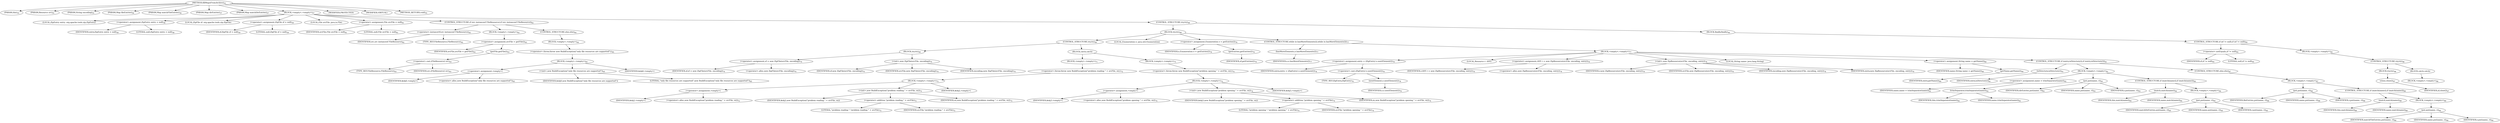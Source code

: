 digraph "fillMapsFromArchive" {  
"15" [label = <(METHOD,fillMapsFromArchive)<SUB>55</SUB>> ]
"8" [label = <(PARAM,this)<SUB>55</SUB>> ]
"16" [label = <(PARAM,Resource src)<SUB>55</SUB>> ]
"17" [label = <(PARAM,String encoding)<SUB>55</SUB>> ]
"18" [label = <(PARAM,Map fileEntries)<SUB>56</SUB>> ]
"19" [label = <(PARAM,Map matchFileEntries)<SUB>56</SUB>> ]
"20" [label = <(PARAM,Map dirEntries)<SUB>57</SUB>> ]
"21" [label = <(PARAM,Map matchDirEntries)<SUB>57</SUB>> ]
"22" [label = <(BLOCK,&lt;empty&gt;,&lt;empty&gt;)<SUB>57</SUB>> ]
"23" [label = <(LOCAL,ZipEntry entry: org.apache.tools.zip.ZipEntry)> ]
"24" [label = <(&lt;operator&gt;.assignment,ZipEntry entry = null)<SUB>58</SUB>> ]
"25" [label = <(IDENTIFIER,entry,ZipEntry entry = null)<SUB>58</SUB>> ]
"26" [label = <(LITERAL,null,ZipEntry entry = null)<SUB>58</SUB>> ]
"4" [label = <(LOCAL,ZipFile zf: org.apache.tools.zip.ZipFile)> ]
"27" [label = <(&lt;operator&gt;.assignment,ZipFile zf = null)<SUB>59</SUB>> ]
"28" [label = <(IDENTIFIER,zf,ZipFile zf = null)<SUB>59</SUB>> ]
"29" [label = <(LITERAL,null,ZipFile zf = null)<SUB>59</SUB>> ]
"30" [label = <(LOCAL,File srcFile: java.io.File)> ]
"31" [label = <(&lt;operator&gt;.assignment,File srcFile = null)<SUB>61</SUB>> ]
"32" [label = <(IDENTIFIER,srcFile,File srcFile = null)<SUB>61</SUB>> ]
"33" [label = <(LITERAL,null,File srcFile = null)<SUB>61</SUB>> ]
"34" [label = <(CONTROL_STRUCTURE,if (src instanceof FileResource),if (src instanceof FileResource))<SUB>62</SUB>> ]
"35" [label = <(&lt;operator&gt;.instanceOf,src instanceof FileResource)<SUB>62</SUB>> ]
"36" [label = <(IDENTIFIER,src,src instanceof FileResource)<SUB>62</SUB>> ]
"37" [label = <(TYPE_REF,FileResource,FileResource)<SUB>62</SUB>> ]
"38" [label = <(BLOCK,&lt;empty&gt;,&lt;empty&gt;)<SUB>62</SUB>> ]
"39" [label = <(&lt;operator&gt;.assignment,srcFile = getFile())<SUB>63</SUB>> ]
"40" [label = <(IDENTIFIER,srcFile,srcFile = getFile())<SUB>63</SUB>> ]
"41" [label = <(getFile,getFile())<SUB>63</SUB>> ]
"42" [label = <(&lt;operator&gt;.cast,(FileResource) src)<SUB>63</SUB>> ]
"43" [label = <(TYPE_REF,FileResource,FileResource)<SUB>63</SUB>> ]
"44" [label = <(IDENTIFIER,src,(FileResource) src)<SUB>63</SUB>> ]
"45" [label = <(CONTROL_STRUCTURE,else,else)<SUB>64</SUB>> ]
"46" [label = <(BLOCK,&lt;empty&gt;,&lt;empty&gt;)<SUB>64</SUB>> ]
"47" [label = <(&lt;operator&gt;.throw,throw new BuildException(&quot;only file resources are supported&quot;);)<SUB>65</SUB>> ]
"48" [label = <(BLOCK,&lt;empty&gt;,&lt;empty&gt;)<SUB>65</SUB>> ]
"49" [label = <(&lt;operator&gt;.assignment,&lt;empty&gt;)> ]
"50" [label = <(IDENTIFIER,$obj0,&lt;empty&gt;)> ]
"51" [label = <(&lt;operator&gt;.alloc,new BuildException(&quot;only file resources are supported&quot;))<SUB>65</SUB>> ]
"52" [label = <(&lt;init&gt;,new BuildException(&quot;only file resources are supported&quot;))<SUB>65</SUB>> ]
"53" [label = <(IDENTIFIER,$obj0,new BuildException(&quot;only file resources are supported&quot;))> ]
"54" [label = <(LITERAL,&quot;only file resources are supported&quot;,new BuildException(&quot;only file resources are supported&quot;))<SUB>65</SUB>> ]
"55" [label = <(IDENTIFIER,$obj0,&lt;empty&gt;)> ]
"56" [label = <(CONTROL_STRUCTURE,try,try)<SUB>68</SUB>> ]
"57" [label = <(BLOCK,try,try)<SUB>68</SUB>> ]
"58" [label = <(CONTROL_STRUCTURE,try,try)<SUB>69</SUB>> ]
"59" [label = <(BLOCK,try,try)<SUB>69</SUB>> ]
"60" [label = <(&lt;operator&gt;.assignment,zf = new ZipFile(srcFile, encoding))<SUB>70</SUB>> ]
"61" [label = <(IDENTIFIER,zf,zf = new ZipFile(srcFile, encoding))<SUB>70</SUB>> ]
"62" [label = <(&lt;operator&gt;.alloc,new ZipFile(srcFile, encoding))<SUB>70</SUB>> ]
"63" [label = <(&lt;init&gt;,new ZipFile(srcFile, encoding))<SUB>70</SUB>> ]
"3" [label = <(IDENTIFIER,zf,new ZipFile(srcFile, encoding))<SUB>70</SUB>> ]
"64" [label = <(IDENTIFIER,srcFile,new ZipFile(srcFile, encoding))<SUB>70</SUB>> ]
"65" [label = <(IDENTIFIER,encoding,new ZipFile(srcFile, encoding))<SUB>70</SUB>> ]
"66" [label = <(BLOCK,catch,catch)> ]
"67" [label = <(BLOCK,&lt;empty&gt;,&lt;empty&gt;)<SUB>71</SUB>> ]
"68" [label = <(&lt;operator&gt;.throw,throw new BuildException(&quot;problem reading &quot; + srcFile, ex);)<SUB>72</SUB>> ]
"69" [label = <(BLOCK,&lt;empty&gt;,&lt;empty&gt;)<SUB>72</SUB>> ]
"70" [label = <(&lt;operator&gt;.assignment,&lt;empty&gt;)> ]
"71" [label = <(IDENTIFIER,$obj2,&lt;empty&gt;)> ]
"72" [label = <(&lt;operator&gt;.alloc,new BuildException(&quot;problem reading &quot; + srcFile, ex))<SUB>72</SUB>> ]
"73" [label = <(&lt;init&gt;,new BuildException(&quot;problem reading &quot; + srcFile, ex))<SUB>72</SUB>> ]
"74" [label = <(IDENTIFIER,$obj2,new BuildException(&quot;problem reading &quot; + srcFile, ex))> ]
"75" [label = <(&lt;operator&gt;.addition,&quot;problem reading &quot; + srcFile)<SUB>72</SUB>> ]
"76" [label = <(LITERAL,&quot;problem reading &quot;,&quot;problem reading &quot; + srcFile)<SUB>72</SUB>> ]
"77" [label = <(IDENTIFIER,srcFile,&quot;problem reading &quot; + srcFile)<SUB>72</SUB>> ]
"78" [label = <(IDENTIFIER,ex,new BuildException(&quot;problem reading &quot; + srcFile, ex))<SUB>72</SUB>> ]
"79" [label = <(IDENTIFIER,$obj2,&lt;empty&gt;)> ]
"80" [label = <(BLOCK,&lt;empty&gt;,&lt;empty&gt;)<SUB>73</SUB>> ]
"81" [label = <(&lt;operator&gt;.throw,throw new BuildException(&quot;problem opening &quot; + srcFile, ex);)<SUB>74</SUB>> ]
"82" [label = <(BLOCK,&lt;empty&gt;,&lt;empty&gt;)<SUB>74</SUB>> ]
"83" [label = <(&lt;operator&gt;.assignment,&lt;empty&gt;)> ]
"84" [label = <(IDENTIFIER,$obj3,&lt;empty&gt;)> ]
"85" [label = <(&lt;operator&gt;.alloc,new BuildException(&quot;problem opening &quot; + srcFile, ex))<SUB>74</SUB>> ]
"86" [label = <(&lt;init&gt;,new BuildException(&quot;problem opening &quot; + srcFile, ex))<SUB>74</SUB>> ]
"87" [label = <(IDENTIFIER,$obj3,new BuildException(&quot;problem opening &quot; + srcFile, ex))> ]
"88" [label = <(&lt;operator&gt;.addition,&quot;problem opening &quot; + srcFile)<SUB>74</SUB>> ]
"89" [label = <(LITERAL,&quot;problem opening &quot;,&quot;problem opening &quot; + srcFile)<SUB>74</SUB>> ]
"90" [label = <(IDENTIFIER,srcFile,&quot;problem opening &quot; + srcFile)<SUB>74</SUB>> ]
"91" [label = <(IDENTIFIER,ex,new BuildException(&quot;problem opening &quot; + srcFile, ex))<SUB>74</SUB>> ]
"92" [label = <(IDENTIFIER,$obj3,&lt;empty&gt;)> ]
"93" [label = <(LOCAL,Enumeration e: java.util.Enumeration)> ]
"94" [label = <(&lt;operator&gt;.assignment,Enumeration e = getEntries())<SUB>76</SUB>> ]
"95" [label = <(IDENTIFIER,e,Enumeration e = getEntries())<SUB>76</SUB>> ]
"96" [label = <(getEntries,getEntries())<SUB>76</SUB>> ]
"97" [label = <(IDENTIFIER,zf,getEntries())<SUB>76</SUB>> ]
"98" [label = <(CONTROL_STRUCTURE,while (e.hasMoreElements()),while (e.hasMoreElements()))<SUB>77</SUB>> ]
"99" [label = <(hasMoreElements,e.hasMoreElements())<SUB>77</SUB>> ]
"100" [label = <(IDENTIFIER,e,e.hasMoreElements())<SUB>77</SUB>> ]
"101" [label = <(BLOCK,&lt;empty&gt;,&lt;empty&gt;)<SUB>77</SUB>> ]
"102" [label = <(&lt;operator&gt;.assignment,entry = (ZipEntry) e.nextElement())<SUB>78</SUB>> ]
"103" [label = <(IDENTIFIER,entry,entry = (ZipEntry) e.nextElement())<SUB>78</SUB>> ]
"104" [label = <(&lt;operator&gt;.cast,(ZipEntry) e.nextElement())<SUB>78</SUB>> ]
"105" [label = <(TYPE_REF,ZipEntry,ZipEntry)<SUB>78</SUB>> ]
"106" [label = <(nextElement,e.nextElement())<SUB>78</SUB>> ]
"107" [label = <(IDENTIFIER,e,e.nextElement())<SUB>78</SUB>> ]
"6" [label = <(LOCAL,Resource r: ANY)> ]
"108" [label = <(&lt;operator&gt;.assignment,ANY r = new ZipResource(srcFile, encoding, entry))<SUB>79</SUB>> ]
"109" [label = <(IDENTIFIER,r,ANY r = new ZipResource(srcFile, encoding, entry))<SUB>79</SUB>> ]
"110" [label = <(&lt;operator&gt;.alloc,new ZipResource(srcFile, encoding, entry))<SUB>79</SUB>> ]
"111" [label = <(&lt;init&gt;,new ZipResource(srcFile, encoding, entry))<SUB>79</SUB>> ]
"5" [label = <(IDENTIFIER,r,new ZipResource(srcFile, encoding, entry))<SUB>79</SUB>> ]
"112" [label = <(IDENTIFIER,srcFile,new ZipResource(srcFile, encoding, entry))<SUB>79</SUB>> ]
"113" [label = <(IDENTIFIER,encoding,new ZipResource(srcFile, encoding, entry))<SUB>79</SUB>> ]
"114" [label = <(IDENTIFIER,entry,new ZipResource(srcFile, encoding, entry))<SUB>79</SUB>> ]
"115" [label = <(LOCAL,String name: java.lang.String)> ]
"116" [label = <(&lt;operator&gt;.assignment,String name = getName())<SUB>80</SUB>> ]
"117" [label = <(IDENTIFIER,name,String name = getName())<SUB>80</SUB>> ]
"118" [label = <(getName,getName())<SUB>80</SUB>> ]
"119" [label = <(IDENTIFIER,entry,getName())<SUB>80</SUB>> ]
"120" [label = <(CONTROL_STRUCTURE,if (entry.isDirectory()),if (entry.isDirectory()))<SUB>81</SUB>> ]
"121" [label = <(isDirectory,isDirectory())<SUB>81</SUB>> ]
"122" [label = <(IDENTIFIER,entry,isDirectory())<SUB>81</SUB>> ]
"123" [label = <(BLOCK,&lt;empty&gt;,&lt;empty&gt;)<SUB>81</SUB>> ]
"124" [label = <(&lt;operator&gt;.assignment,name = trimSeparator(name))<SUB>82</SUB>> ]
"125" [label = <(IDENTIFIER,name,name = trimSeparator(name))<SUB>82</SUB>> ]
"126" [label = <(trimSeparator,trimSeparator(name))<SUB>82</SUB>> ]
"7" [label = <(IDENTIFIER,this,trimSeparator(name))<SUB>82</SUB>> ]
"127" [label = <(IDENTIFIER,name,trimSeparator(name))<SUB>82</SUB>> ]
"128" [label = <(put,put(name, r))<SUB>83</SUB>> ]
"129" [label = <(IDENTIFIER,dirEntries,put(name, r))<SUB>83</SUB>> ]
"130" [label = <(IDENTIFIER,name,put(name, r))<SUB>83</SUB>> ]
"131" [label = <(IDENTIFIER,r,put(name, r))<SUB>83</SUB>> ]
"132" [label = <(CONTROL_STRUCTURE,if (match(name)),if (match(name)))<SUB>84</SUB>> ]
"133" [label = <(match,match(name))<SUB>84</SUB>> ]
"9" [label = <(IDENTIFIER,this,match(name))<SUB>84</SUB>> ]
"134" [label = <(IDENTIFIER,name,match(name))<SUB>84</SUB>> ]
"135" [label = <(BLOCK,&lt;empty&gt;,&lt;empty&gt;)<SUB>84</SUB>> ]
"136" [label = <(put,put(name, r))<SUB>85</SUB>> ]
"137" [label = <(IDENTIFIER,matchDirEntries,put(name, r))<SUB>85</SUB>> ]
"138" [label = <(IDENTIFIER,name,put(name, r))<SUB>85</SUB>> ]
"139" [label = <(IDENTIFIER,r,put(name, r))<SUB>85</SUB>> ]
"140" [label = <(CONTROL_STRUCTURE,else,else)<SUB>87</SUB>> ]
"141" [label = <(BLOCK,&lt;empty&gt;,&lt;empty&gt;)<SUB>87</SUB>> ]
"142" [label = <(put,put(name, r))<SUB>88</SUB>> ]
"143" [label = <(IDENTIFIER,fileEntries,put(name, r))<SUB>88</SUB>> ]
"144" [label = <(IDENTIFIER,name,put(name, r))<SUB>88</SUB>> ]
"145" [label = <(IDENTIFIER,r,put(name, r))<SUB>88</SUB>> ]
"146" [label = <(CONTROL_STRUCTURE,if (match(name)),if (match(name)))<SUB>89</SUB>> ]
"147" [label = <(match,match(name))<SUB>89</SUB>> ]
"10" [label = <(IDENTIFIER,this,match(name))<SUB>89</SUB>> ]
"148" [label = <(IDENTIFIER,name,match(name))<SUB>89</SUB>> ]
"149" [label = <(BLOCK,&lt;empty&gt;,&lt;empty&gt;)<SUB>89</SUB>> ]
"150" [label = <(put,put(name, r))<SUB>90</SUB>> ]
"151" [label = <(IDENTIFIER,matchFileEntries,put(name, r))<SUB>90</SUB>> ]
"152" [label = <(IDENTIFIER,name,put(name, r))<SUB>90</SUB>> ]
"153" [label = <(IDENTIFIER,r,put(name, r))<SUB>90</SUB>> ]
"154" [label = <(BLOCK,finally,finally)<SUB>94</SUB>> ]
"155" [label = <(CONTROL_STRUCTURE,if (zf != null),if (zf != null))<SUB>95</SUB>> ]
"156" [label = <(&lt;operator&gt;.notEquals,zf != null)<SUB>95</SUB>> ]
"157" [label = <(IDENTIFIER,zf,zf != null)<SUB>95</SUB>> ]
"158" [label = <(LITERAL,null,zf != null)<SUB>95</SUB>> ]
"159" [label = <(BLOCK,&lt;empty&gt;,&lt;empty&gt;)<SUB>95</SUB>> ]
"160" [label = <(CONTROL_STRUCTURE,try,try)<SUB>96</SUB>> ]
"161" [label = <(BLOCK,try,try)<SUB>96</SUB>> ]
"162" [label = <(close,close())<SUB>97</SUB>> ]
"163" [label = <(IDENTIFIER,zf,close())<SUB>97</SUB>> ]
"164" [label = <(BLOCK,catch,catch)> ]
"165" [label = <(BLOCK,&lt;empty&gt;,&lt;empty&gt;)<SUB>98</SUB>> ]
"166" [label = <(MODIFIER,PROTECTED)> ]
"167" [label = <(MODIFIER,VIRTUAL)> ]
"168" [label = <(METHOD_RETURN,void)<SUB>55</SUB>> ]
  "15" -> "8" 
  "15" -> "16" 
  "15" -> "17" 
  "15" -> "18" 
  "15" -> "19" 
  "15" -> "20" 
  "15" -> "21" 
  "15" -> "22" 
  "15" -> "166" 
  "15" -> "167" 
  "15" -> "168" 
  "22" -> "23" 
  "22" -> "24" 
  "22" -> "4" 
  "22" -> "27" 
  "22" -> "30" 
  "22" -> "31" 
  "22" -> "34" 
  "22" -> "56" 
  "24" -> "25" 
  "24" -> "26" 
  "27" -> "28" 
  "27" -> "29" 
  "31" -> "32" 
  "31" -> "33" 
  "34" -> "35" 
  "34" -> "38" 
  "34" -> "45" 
  "35" -> "36" 
  "35" -> "37" 
  "38" -> "39" 
  "39" -> "40" 
  "39" -> "41" 
  "41" -> "42" 
  "42" -> "43" 
  "42" -> "44" 
  "45" -> "46" 
  "46" -> "47" 
  "47" -> "48" 
  "48" -> "49" 
  "48" -> "52" 
  "48" -> "55" 
  "49" -> "50" 
  "49" -> "51" 
  "52" -> "53" 
  "52" -> "54" 
  "56" -> "57" 
  "56" -> "154" 
  "57" -> "58" 
  "57" -> "93" 
  "57" -> "94" 
  "57" -> "98" 
  "58" -> "59" 
  "58" -> "66" 
  "59" -> "60" 
  "59" -> "63" 
  "60" -> "61" 
  "60" -> "62" 
  "63" -> "3" 
  "63" -> "64" 
  "63" -> "65" 
  "66" -> "67" 
  "66" -> "80" 
  "67" -> "68" 
  "68" -> "69" 
  "69" -> "70" 
  "69" -> "73" 
  "69" -> "79" 
  "70" -> "71" 
  "70" -> "72" 
  "73" -> "74" 
  "73" -> "75" 
  "73" -> "78" 
  "75" -> "76" 
  "75" -> "77" 
  "80" -> "81" 
  "81" -> "82" 
  "82" -> "83" 
  "82" -> "86" 
  "82" -> "92" 
  "83" -> "84" 
  "83" -> "85" 
  "86" -> "87" 
  "86" -> "88" 
  "86" -> "91" 
  "88" -> "89" 
  "88" -> "90" 
  "94" -> "95" 
  "94" -> "96" 
  "96" -> "97" 
  "98" -> "99" 
  "98" -> "101" 
  "99" -> "100" 
  "101" -> "102" 
  "101" -> "6" 
  "101" -> "108" 
  "101" -> "111" 
  "101" -> "115" 
  "101" -> "116" 
  "101" -> "120" 
  "102" -> "103" 
  "102" -> "104" 
  "104" -> "105" 
  "104" -> "106" 
  "106" -> "107" 
  "108" -> "109" 
  "108" -> "110" 
  "111" -> "5" 
  "111" -> "112" 
  "111" -> "113" 
  "111" -> "114" 
  "116" -> "117" 
  "116" -> "118" 
  "118" -> "119" 
  "120" -> "121" 
  "120" -> "123" 
  "120" -> "140" 
  "121" -> "122" 
  "123" -> "124" 
  "123" -> "128" 
  "123" -> "132" 
  "124" -> "125" 
  "124" -> "126" 
  "126" -> "7" 
  "126" -> "127" 
  "128" -> "129" 
  "128" -> "130" 
  "128" -> "131" 
  "132" -> "133" 
  "132" -> "135" 
  "133" -> "9" 
  "133" -> "134" 
  "135" -> "136" 
  "136" -> "137" 
  "136" -> "138" 
  "136" -> "139" 
  "140" -> "141" 
  "141" -> "142" 
  "141" -> "146" 
  "142" -> "143" 
  "142" -> "144" 
  "142" -> "145" 
  "146" -> "147" 
  "146" -> "149" 
  "147" -> "10" 
  "147" -> "148" 
  "149" -> "150" 
  "150" -> "151" 
  "150" -> "152" 
  "150" -> "153" 
  "154" -> "155" 
  "155" -> "156" 
  "155" -> "159" 
  "156" -> "157" 
  "156" -> "158" 
  "159" -> "160" 
  "160" -> "161" 
  "160" -> "164" 
  "161" -> "162" 
  "162" -> "163" 
  "164" -> "165" 
}
